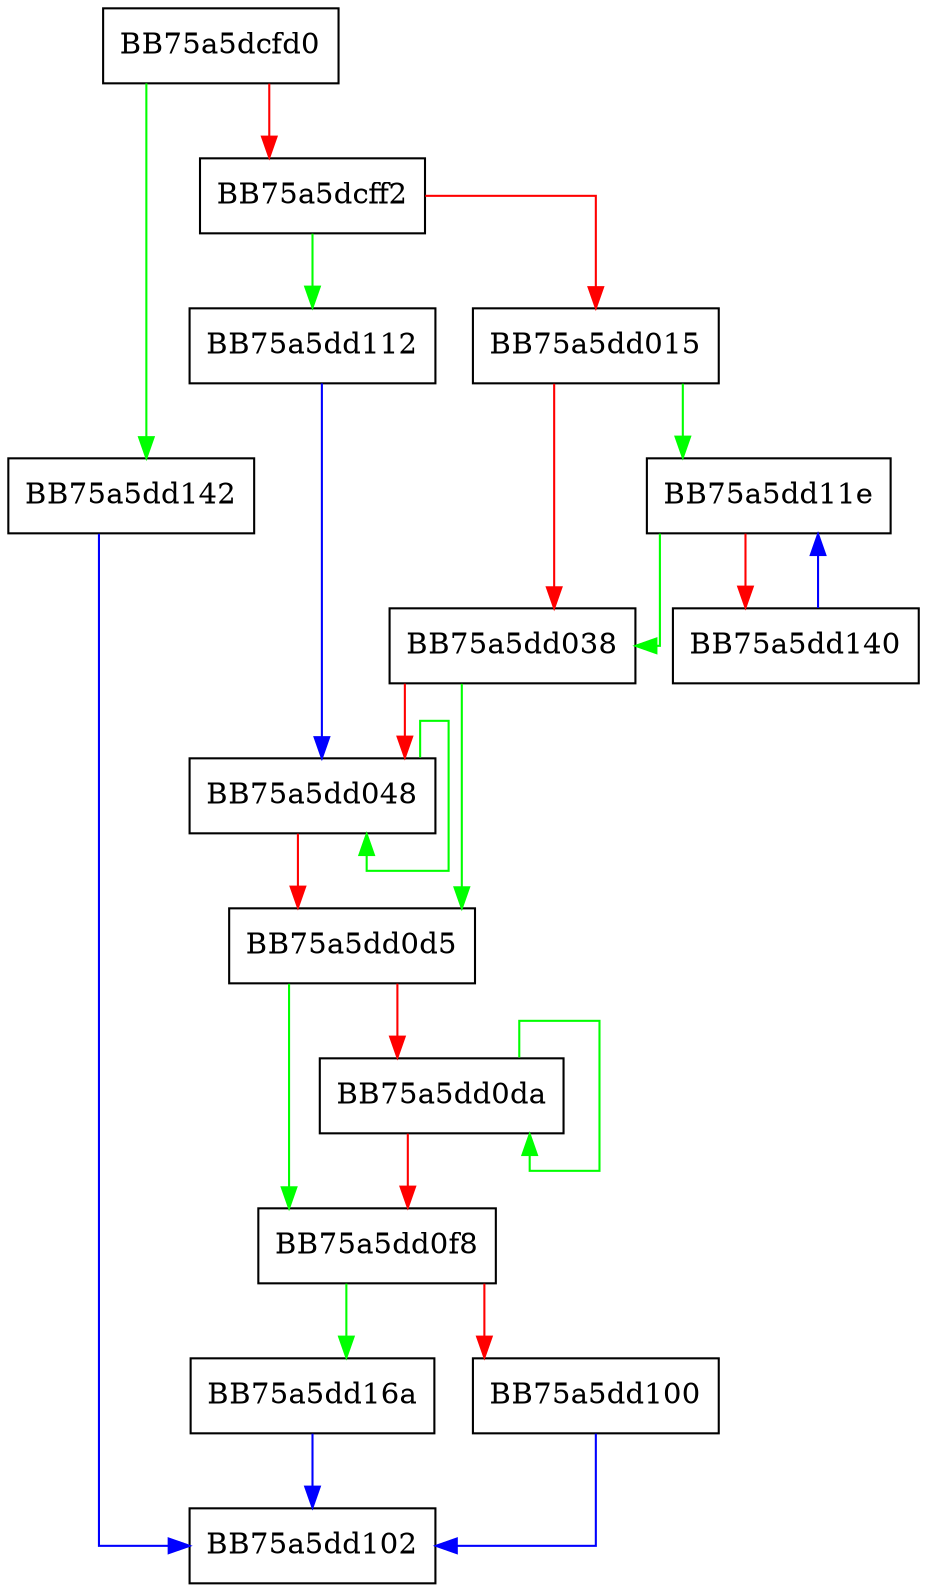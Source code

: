digraph IsMine {
  node [shape="box"];
  graph [splines=ortho];
  BB75a5dcfd0 -> BB75a5dd142 [color="green"];
  BB75a5dcfd0 -> BB75a5dcff2 [color="red"];
  BB75a5dcff2 -> BB75a5dd112 [color="green"];
  BB75a5dcff2 -> BB75a5dd015 [color="red"];
  BB75a5dd015 -> BB75a5dd11e [color="green"];
  BB75a5dd015 -> BB75a5dd038 [color="red"];
  BB75a5dd038 -> BB75a5dd0d5 [color="green"];
  BB75a5dd038 -> BB75a5dd048 [color="red"];
  BB75a5dd048 -> BB75a5dd048 [color="green"];
  BB75a5dd048 -> BB75a5dd0d5 [color="red"];
  BB75a5dd0d5 -> BB75a5dd0f8 [color="green"];
  BB75a5dd0d5 -> BB75a5dd0da [color="red"];
  BB75a5dd0da -> BB75a5dd0da [color="green"];
  BB75a5dd0da -> BB75a5dd0f8 [color="red"];
  BB75a5dd0f8 -> BB75a5dd16a [color="green"];
  BB75a5dd0f8 -> BB75a5dd100 [color="red"];
  BB75a5dd100 -> BB75a5dd102 [color="blue"];
  BB75a5dd112 -> BB75a5dd048 [color="blue"];
  BB75a5dd11e -> BB75a5dd038 [color="green"];
  BB75a5dd11e -> BB75a5dd140 [color="red"];
  BB75a5dd140 -> BB75a5dd11e [color="blue"];
  BB75a5dd142 -> BB75a5dd102 [color="blue"];
  BB75a5dd16a -> BB75a5dd102 [color="blue"];
}